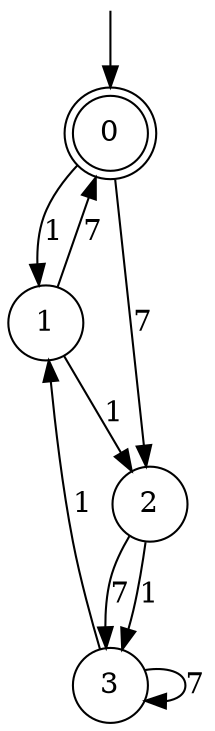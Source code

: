 digraph g {

	s0 [shape="doublecircle" label="0"];
	s1 [shape="circle" label="1"];
	s2 [shape="circle" label="2"];
	s3 [shape="circle" label="3"];
	s0 -> s1 [label="1"];
	s0 -> s2 [label="7"];
	s1 -> s2 [label="1"];
	s1 -> s0 [label="7"];
	s2 -> s3 [label="1"];
	s2 -> s3 [label="7"];
	s3 -> s1 [label="1"];
	s3 -> s3 [label="7"];

__start0 [label="" shape="none" width="0" height="0"];
__start0 -> s0;

}
